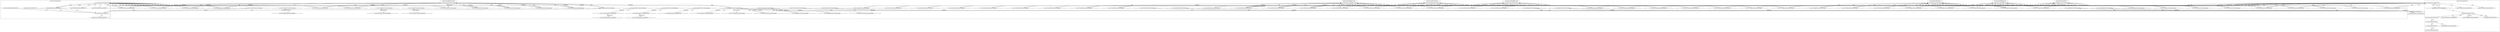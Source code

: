 digraph G {
	"1_fwatchdog#ServerID_6df85d7674-kxx8d"->"10.1.80.1:41958#ServerID_OuterContainerID"[ label="RESPONSE" ];
	"10.1.80.1:41958#ServerID_OuterContainerID"->"1_fwatchdog#ServerID_6df85d7674-kxx8d"[ label="GET" ];
	"10.1.80.1:45282#ServerID_OuterContainerID"->"1_fwatchdog#ServerID_5f846fd567-wptbp"[ label="GET" ];
	"10.1.80.1:45286#ServerID_OuterContainerID"->"1_fwatchdog#ServerID_5f846fd567-wptbp"[ label="GET" ];
	"10.1.80.1:41952#ServerID_OuterContainerID"->"1_fwatchdog#ServerID_6df85d7674-kxx8d"[ label="GET" ];
	"1_fwatchdog#ServerID_5f846fd567-wptbp"->"10.1.80.1:45282#ServerID_OuterContainerID"[ label="RESPONSE" ];
	"1_fwatchdog#ServerID_6df85d7674-kxx8d"->"10.1.80.1:41952#ServerID_OuterContainerID"[ label="RESPONSE" ];
	"1_fwatchdog#ServerID_5f846fd567-wptbp"->"10.1.80.1:45286#ServerID_OuterContainerID"[ label="RESPONSE" ];
	"10.1.80.1:57502#ServerID_OuterContainerID"->"1_fwatchdog#ServerID_68977fd5c9-qtcgc"[ label="GET" ];
	"1_fwatchdog#ServerID_68977fd5c9-qtcgc"->"10.1.80.1:57502#ServerID_OuterContainerID"[ label="RESPONSE" ];
	"10.1.80.1:57504#ServerID_OuterContainerID"->"1_fwatchdog#ServerID_68977fd5c9-qtcgc"[ label="GET" ];
	"1_fwatchdog#ServerID_68977fd5c9-qtcgc"->"10.1.80.1:57504#ServerID_OuterContainerID"[ label="RESPONSE" ];
	"10.1.80.1:55008#ServerID_OuterContainerID"->"1_fwatchdog#ServerID_8665dd9487-tmsd9"[ label="GET" ];
	"10.1.80.1:55006#ServerID_OuterContainerID"->"1_fwatchdog#ServerID_8665dd9487-tmsd9"[ label="GET" ];
	"1_fwatchdog#ServerID_8665dd9487-tmsd9"->"10.1.80.1:55008#ServerID_OuterContainerID"[ label="RESPONSE" ];
	"1_fwatchdog#ServerID_8665dd9487-tmsd9"->"10.1.80.1:55006#ServerID_OuterContainerID"[ label="RESPONSE" ];
	"10.1.80.1:42190#ServerID_OuterContainerID"->"1_fwatchdog#ServerID_5bd30c3565a4"[ label="read" ];
	"10.1.80.1:60592#ServerID_OuterContainerID"->"1_fwatchdog#ServerID_76c96688d7-crgnn"[ label="GET" ];
	"1_fwatchdog#ServerID_76c96688d7-crgnn"->"10.1.80.1:60592#ServerID_OuterContainerID"[ label="RESPONSE" ];
	"10.1.80.1:60590#ServerID_OuterContainerID"->"1_fwatchdog#ServerID_76c96688d7-crgnn"[ label="GET" ];
	"1_fwatchdog#ServerID_76c96688d7-crgnn"->"10.1.80.1:60590#ServerID_OuterContainerID"[ label="RESPONSE" ];
	"10.1.80.1:42222#ServerID_OuterContainerID"->"1_fwatchdog#ServerID_5fff9df6cf-4xmj9"[ label="GET" ];
	"10.1.80.1:42224#ServerID_OuterContainerID"->"1_fwatchdog#ServerID_5fff9df6cf-4xmj9"[ label="GET" ];
	"1_fwatchdog#ServerID_5fff9df6cf-4xmj9"->"10.1.80.1:42222#ServerID_OuterContainerID"[ label="RESPONSE" ];
	"10.1.80.1:42192#ServerID_OuterContainerID"->"1_fwatchdog#ServerID_5bd30c3565a4"[ label="read" ];
	"1_fwatchdog#ServerID_5fff9df6cf-4xmj9"->"10.1.80.1:42224#ServerID_OuterContainerID"[ label="RESPONSE" ];
	"10.1.80.1:45320#ServerID_OuterContainerID"->"1_fwatchdog#ServerID_5f846fd567-wptbp"[ label="GET" ];
	"1_fwatchdog#ServerID_5f846fd567-wptbp"->"10.1.80.1:45320#ServerID_OuterContainerID"[ label="RESPONSE" ];
	"10.1.80.1:45318#ServerID_OuterContainerID"->"1_fwatchdog#ServerID_5f846fd567-wptbp"[ label="GET" ];
	"1_fwatchdog#ServerID_5f846fd567-wptbp"->"10.1.80.1:45318#ServerID_OuterContainerID"[ label="RESPONSE" ];
	"10.1.80.1:41992#ServerID_OuterContainerID"->"1_fwatchdog#ServerID_6df85d7674-kxx8d"[ label="GET" ];
	"10.1.80.1:41994#ServerID_OuterContainerID"->"1_fwatchdog#ServerID_6df85d7674-kxx8d"[ label="GET" ];
	"1_fwatchdog#ServerID_6df85d7674-kxx8d"->"10.1.80.1:41994#ServerID_OuterContainerID"[ label="RESPONSE" ];
	"1_fwatchdog#ServerID_6df85d7674-kxx8d"->"10.1.80.1:41992#ServerID_OuterContainerID"[ label="RESPONSE" ];
	"10.1.80.1:57542#ServerID_OuterContainerID"->"1_fwatchdog#ServerID_68977fd5c9-qtcgc"[ label="GET" ];
	"1_fwatchdog#ServerID_68977fd5c9-qtcgc"->"10.1.80.1:57542#ServerID_OuterContainerID"[ label="RESPONSE" ];
	"1_fwatchdog#ServerID_5bd30c3565a4"->"10.1.80.1:42190#ServerID_OuterContainerID"[ label="write" ];
	"10.1.80.1:57540#ServerID_OuterContainerID"->"1_fwatchdog#ServerID_68977fd5c9-qtcgc"[ label="GET" ];
	"10.1.80.1:55046#ServerID_OuterContainerID"->"1_fwatchdog#ServerID_8665dd9487-tmsd9"[ label="GET" ];
	"1_fwatchdog#ServerID_68977fd5c9-qtcgc"->"10.1.80.1:57540#ServerID_OuterContainerID"[ label="RESPONSE" ];
	"10.1.80.93:56558#ServerID_OuterContainerID"->"1_fwatchdog#ServerID_5f846fd567-wptbp"[ label="POST" ];
	"10.1.80.1:55044#ServerID_OuterContainerID"->"1_fwatchdog#ServerID_8665dd9487-tmsd9"[ label="GET" ];
	"1_fwatchdog#ServerID_8665dd9487-tmsd9"->"10.1.80.1:55046#ServerID_OuterContainerID"[ label="RESPONSE" ];
	"1_fwatchdog#ServerID_8665dd9487-tmsd9"->"10.1.80.1:55044#ServerID_OuterContainerID"[ label="RESPONSE" ];
	"10.1.80.93:42916#ServerID_OuterContainerID"->"1_fwatchdog#ServerID_6df85d7674-kxx8d"[ label="POST" ];
	"1_fwatchdog#ServerID_6df85d7674-kxx8d"->"gateway:8080#ServerID_OuterContainerID"[ label="POST" ];
	"1_fwatchdog#ServerID_6df85d7674-kxx8d"->"10.1.80.93:8080#ServerID_OuterContainerID"[ label="POST" ];
	"1_fwatchdog#ServerID_5f846fd567-wptbp"->"10.1.80.93:56558#ServerID_OuterContainerID"[ label="RESPONSE" ];
	"10.1.80.93:8080#ServerID_OuterContainerID"->"1_fwatchdog#ServerID_6df85d7674-kxx8d"[ label="RESPONSE" ];
	"gateway:8080#ServerID_OuterContainerID"->"1_fwatchdog#ServerID_6df85d7674-kxx8d"[ label="RESPONSE" ];
	"1_fwatchdog#ServerID_6df85d7674-kxx8d"->"10.1.80.93:42916#ServerID_OuterContainerID"[ label="RESPONSE" ];
	"10.1.80.1:60648#ServerID_OuterContainerID"->"1_fwatchdog#ServerID_76c96688d7-crgnn"[ label="GET" ];
	"10.1.80.1:60646#ServerID_OuterContainerID"->"1_fwatchdog#ServerID_76c96688d7-crgnn"[ label="GET" ];
	"1_fwatchdog#ServerID_76c96688d7-crgnn"->"10.1.80.1:60646#ServerID_OuterContainerID"[ label="RESPONSE" ];
	"1_fwatchdog#ServerID_76c96688d7-crgnn"->"10.1.80.1:60648#ServerID_OuterContainerID"[ label="RESPONSE" ];
	"10.1.80.1:42280#ServerID_OuterContainerID"->"1_fwatchdog#ServerID_5fff9df6cf-4xmj9"[ label="GET" ];
	"10.1.80.1:42282#ServerID_OuterContainerID"->"1_fwatchdog#ServerID_5fff9df6cf-4xmj9"[ label="GET" ];
	"1_fwatchdog#ServerID_5fff9df6cf-4xmj9"->"10.1.80.1:42282#ServerID_OuterContainerID"[ label="RESPONSE" ];
	"1_fwatchdog#ServerID_5fff9df6cf-4xmj9"->"10.1.80.1:42280#ServerID_OuterContainerID"[ label="RESPONSE" ];
	"10.1.80.1:45386#ServerID_OuterContainerID"->"1_fwatchdog#ServerID_5f846fd567-wptbp"[ label="GET" ];
	"10.1.80.1:42058#ServerID_OuterContainerID"->"1_fwatchdog#ServerID_6df85d7674-kxx8d"[ label="GET" ];
	"1_fwatchdog#ServerID_6df85d7674-kxx8d"->"10.1.80.1:42058#ServerID_OuterContainerID"[ label="RESPONSE" ];
	"1_fwatchdog#ServerID_5f846fd567-wptbp"->"10.1.80.1:45386#ServerID_OuterContainerID"[ label="RESPONSE" ];
	"10.1.80.1:45384#ServerID_OuterContainerID"->"1_fwatchdog#ServerID_5f846fd567-wptbp"[ label="GET" ];
	"10.1.80.1:42052#ServerID_OuterContainerID"->"1_fwatchdog#ServerID_6df85d7674-kxx8d"[ label="GET" ];
	"1_fwatchdog#ServerID_5f846fd567-wptbp"->"10.1.80.1:45384#ServerID_OuterContainerID"[ label="RESPONSE" ];
	"1_fwatchdog#ServerID_6df85d7674-kxx8d"->"10.1.80.1:42052#ServerID_OuterContainerID"[ label="RESPONSE" ];
	"1_fwatchdog#ServerID_5bd30c3565a4"->"10.1.80.1:42192#ServerID_OuterContainerID"[ label="write" ];
	"10.1.80.1:57602#ServerID_OuterContainerID"->"1_fwatchdog#ServerID_68977fd5c9-qtcgc"[ label="GET" ];
	"1_fwatchdog#ServerID_68977fd5c9-qtcgc"->"10.1.80.1:57602#ServerID_OuterContainerID"[ label="RESPONSE" ];
	"10.1.80.1:57604#ServerID_OuterContainerID"->"1_fwatchdog#ServerID_68977fd5c9-qtcgc"[ label="GET" ];
	"1_fwatchdog#ServerID_68977fd5c9-qtcgc"->"10.1.80.1:57604#ServerID_OuterContainerID"[ label="RESPONSE" ];
	"10.1.80.1:55108#ServerID_OuterContainerID"->"1_fwatchdog#ServerID_8665dd9487-tmsd9"[ label="GET" ];
	"10.1.80.1:55106#ServerID_OuterContainerID"->"1_fwatchdog#ServerID_8665dd9487-tmsd9"[ label="GET" ];
	"1_fwatchdog#ServerID_8665dd9487-tmsd9"->"10.1.80.1:55108#ServerID_OuterContainerID"[ label="RESPONSE" ];
	"10.1.80.1:41952#ServerID_OuterContainerID"->"1_fwatchdog#ServerID_62fde1e95276"[ label="read" ];
	"1_fwatchdog#ServerID_8665dd9487-tmsd9"->"10.1.80.1:55106#ServerID_OuterContainerID"[ label="RESPONSE" ];
	"10.1.80.1:60692#ServerID_OuterContainerID"->"1_fwatchdog#ServerID_76c96688d7-crgnn"[ label="GET" ];
	"10.1.80.1:60690#ServerID_OuterContainerID"->"1_fwatchdog#ServerID_76c96688d7-crgnn"[ label="GET" ];
	"1_fwatchdog#ServerID_76c96688d7-crgnn"->"10.1.80.1:60692#ServerID_OuterContainerID"[ label="RESPONSE" ];
	"1_fwatchdog#ServerID_76c96688d7-crgnn"->"10.1.80.1:60690#ServerID_OuterContainerID"[ label="RESPONSE" ];
	"10.1.80.1:42324#ServerID_OuterContainerID"->"1_fwatchdog#ServerID_5fff9df6cf-4xmj9"[ label="GET" ];
	"10.1.80.1:42325#ServerID_OuterContainerID"->"1_fwatchdog#ServerID_5fff9df6cf-4xmj9"[ label="GET" ];
	"1_fwatchdog#ServerID_5fff9df6cf-4xmj9"->"10.1.80.1:42324#ServerID_OuterContainerID"[ label="RESPONSE" ];
	"1_fwatchdog#ServerID_5fff9df6cf-4xmj9"->"10.1.80.1:42325#ServerID_OuterContainerID"[ label="RESPONSE" ];
	"10.1.80.1:45420#ServerID_OuterContainerID"->"1_fwatchdog#ServerID_5f846fd567-wptbp"[ label="GET" ];
	"10.1.80.1:45286#ServerID_OuterContainerID"->"1_fwatchdog#ServerID_d4490627de97"[ label="read" ];
	"10.1.80.1:45418#ServerID_OuterContainerID"->"1_fwatchdog#ServerID_5f846fd567-wptbp"[ label="GET" ];
	"10.1.80.1:42086#ServerID_OuterContainerID"->"1_fwatchdog#ServerID_6df85d7674-kxx8d"[ label="GET" ];
	"1_fwatchdog#ServerID_5f846fd567-wptbp"->"10.1.80.1:45420#ServerID_OuterContainerID"[ label="RESPONSE" ];
	"1_fwatchdog#ServerID_6df85d7674-kxx8d"->"10.1.80.1:42086#ServerID_OuterContainerID"[ label="RESPONSE" ];
	"1_fwatchdog#ServerID_5f846fd567-wptbp"->"10.1.80.1:45418#ServerID_OuterContainerID"[ label="RESPONSE" ];
	"10.1.80.1:42092#ServerID_OuterContainerID"->"1_fwatchdog#ServerID_6df85d7674-kxx8d"[ label="GET" ];
	"1_fwatchdog#ServerID_d4490627de97"->"10.1.80.1:45286#ServerID_OuterContainerID"[ label="write" ];
	"1_fwatchdog#ServerID_6df85d7674-kxx8d"->"10.1.80.1:42092#ServerID_OuterContainerID"[ label="RESPONSE" ];
	"10.1.80.1:57636#ServerID_OuterContainerID"->"1_fwatchdog#ServerID_68977fd5c9-qtcgc"[ label="GET" ];
	"1_fwatchdog#ServerID_68977fd5c9-qtcgc"->"10.1.80.1:57636#ServerID_OuterContainerID"[ label="RESPONSE" ];
	"10.1.80.1:57638#ServerID_OuterContainerID"->"1_fwatchdog#ServerID_68977fd5c9-qtcgc"[ label="GET" ];
	"1_fwatchdog#ServerID_68977fd5c9-qtcgc"->"10.1.80.1:57638#ServerID_OuterContainerID"[ label="RESPONSE" ];
	"10.1.80.1:55142#ServerID_OuterContainerID"->"1_fwatchdog#ServerID_8665dd9487-tmsd9"[ label="GET" ];
	"1_fwatchdog#ServerID_8665dd9487-tmsd9"->"10.1.80.1:55142#ServerID_OuterContainerID"[ label="RESPONSE" ];
	"10.1.80.1:55140#ServerID_OuterContainerID"->"1_fwatchdog#ServerID_8665dd9487-tmsd9"[ label="GET" ];
	"1_fwatchdog#ServerID_8665dd9487-tmsd9"->"10.1.80.1:55140#ServerID_OuterContainerID"[ label="RESPONSE" ];
	"10.1.80.1:60726#ServerID_OuterContainerID"->"1_fwatchdog#ServerID_76c96688d7-crgnn"[ label="GET" ];
	"10.1.80.1:60724#ServerID_OuterContainerID"->"1_fwatchdog#ServerID_76c96688d7-crgnn"[ label="GET" ];
	"1_fwatchdog#ServerID_76c96688d7-crgnn"->"10.1.80.1:60724#ServerID_OuterContainerID"[ label="RESPONSE" ];
	"1_fwatchdog#ServerID_76c96688d7-crgnn"->"10.1.80.1:60726#ServerID_OuterContainerID"[ label="RESPONSE" ];
	"10.1.80.1:42354#ServerID_OuterContainerID"->"1_fwatchdog#ServerID_5fff9df6cf-4xmj9"[ label="GET" ];
	"1_fwatchdog#ServerID_5fff9df6cf-4xmj9"->"10.1.80.1:42354#ServerID_OuterContainerID"[ label="RESPONSE" ];
	"10.1.80.1:45282#ServerID_OuterContainerID"->"1_fwatchdog#ServerID_d4490627de97"[ label="read" ];
	"10.1.80.1:42356#ServerID_OuterContainerID"->"1_fwatchdog#ServerID_5fff9df6cf-4xmj9"[ label="GET" ];
	"1_fwatchdog#ServerID_5fff9df6cf-4xmj9"->"10.1.80.1:42356#ServerID_OuterContainerID"[ label="RESPONSE" ];
	"10.1.80.1:42122#ServerID_OuterContainerID"->"1_fwatchdog#ServerID_6df85d7674-kxx8d"[ label="GET" ];
	"10.1.80.1:45450#ServerID_OuterContainerID"->"1_fwatchdog#ServerID_5f846fd567-wptbp"[ label="GET" ];
	"1_fwatchdog#ServerID_6df85d7674-kxx8d"->"10.1.80.1:42122#ServerID_OuterContainerID"[ label="RESPONSE" ];
	"10.1.80.1:45448#ServerID_OuterContainerID"->"1_fwatchdog#ServerID_5f846fd567-wptbp"[ label="GET" ];
	"10.1.80.1:42116#ServerID_OuterContainerID"->"1_fwatchdog#ServerID_6df85d7674-kxx8d"[ label="GET" ];
	"1_fwatchdog#ServerID_6df85d7674-kxx8d"->"10.1.80.1:42116#ServerID_OuterContainerID"[ label="RESPONSE" ];
	"1_fwatchdog#ServerID_5f846fd567-wptbp"->"10.1.80.1:45450#ServerID_OuterContainerID"[ label="RESPONSE" ];
	"1_fwatchdog#ServerID_d4490627de97"->"10.1.80.1:45282#ServerID_OuterContainerID"[ label="write" ];
	"1_fwatchdog#ServerID_5f846fd567-wptbp"->"10.1.80.1:45448#ServerID_OuterContainerID"[ label="RESPONSE" ];
	"10.1.80.1:57666#ServerID_OuterContainerID"->"1_fwatchdog#ServerID_68977fd5c9-qtcgc"[ label="GET" ];
	"1_fwatchdog#ServerID_68977fd5c9-qtcgc"->"10.1.80.1:57666#ServerID_OuterContainerID"[ label="RESPONSE" ];
	"10.1.80.1:57668#ServerID_OuterContainerID"->"1_fwatchdog#ServerID_68977fd5c9-qtcgc"[ label="GET" ];
	"1_fwatchdog#ServerID_68977fd5c9-qtcgc"->"10.1.80.1:57668#ServerID_OuterContainerID"[ label="RESPONSE" ];
	"10.1.80.1:55174#ServerID_OuterContainerID"->"1_fwatchdog#ServerID_8665dd9487-tmsd9"[ label="GET" ];
	"1_fwatchdog#ServerID_8665dd9487-tmsd9"->"10.1.80.1:55174#ServerID_OuterContainerID"[ label="RESPONSE" ];
	"10.1.80.1:55176#ServerID_OuterContainerID"->"1_fwatchdog#ServerID_8665dd9487-tmsd9"[ label="GET" ];
	"1_fwatchdog#ServerID_8665dd9487-tmsd9"->"10.1.80.1:55176#ServerID_OuterContainerID"[ label="RESPONSE" ];
	"10.1.80.1:60758#ServerID_OuterContainerID"->"1_fwatchdog#ServerID_76c96688d7-crgnn"[ label="GET" ];
	"10.1.80.1:41958#ServerID_OuterContainerID"->"1_fwatchdog#ServerID_62fde1e95276"[ label="read" ];
	"1_fwatchdog#ServerID_62fde1e95276"->"10.1.80.1:41958#ServerID_OuterContainerID"[ label="write" ];
	"1_fwatchdog#ServerID_62fde1e95276"->"10.1.80.1:41952#ServerID_OuterContainerID"[ label="write" ];
	"10.1.80.1:57502#ServerID_OuterContainerID"->"1_fwatchdog#ServerID_c8cd456c8f13"[ label="read" ];
	"1_fwatchdog#ServerID_c8cd456c8f13"->"10.1.80.1:57502#ServerID_OuterContainerID"[ label="write" ];
	"10.1.80.1:57504#ServerID_OuterContainerID"->"1_fwatchdog#ServerID_c8cd456c8f13"[ label="read" ];
	"1_fwatchdog#ServerID_c8cd456c8f13"->"10.1.80.1:57504#ServerID_OuterContainerID"[ label="write" ];
	"10.1.80.1:42222#ServerID_OuterContainerID"->"1_fwatchdog#ServerID_5bd30c3565a4"[ label="read" ];
	"10.1.80.1:42224#ServerID_OuterContainerID"->"1_fwatchdog#ServerID_5bd30c3565a4"[ label="read" ];
	"1_fwatchdog#ServerID_5bd30c3565a4"->"10.1.80.1:42222#ServerID_OuterContainerID"[ label="write" ];
	"1_fwatchdog#ServerID_5bd30c3565a4"->"10.1.80.1:42224#ServerID_OuterContainerID"[ label="write" ];
	"1_fwatchdog#ServerID_d4490627de97"->"10.1.80.1:45320#ServerID_OuterContainerID"[ label="write" ];
	"10.1.80.1:45320#ServerID_OuterContainerID"->"1_fwatchdog#ServerID_d4490627de97"[ label="read" ];
	"10.1.80.1:45318#ServerID_OuterContainerID"->"1_fwatchdog#ServerID_d4490627de97"[ label="read" ];
	"1_fwatchdog#ServerID_d4490627de97"->"10.1.80.1:45318#ServerID_OuterContainerID"[ label="write" ];
	"10.1.80.1:41994#ServerID_OuterContainerID"->"1_fwatchdog#ServerID_62fde1e95276"[ label="read" ];
	"1_fwatchdog#ServerID_62fde1e95276"->"10.1.80.1:41994#ServerID_OuterContainerID"[ label="write" ];
	"10.1.80.1:41992#ServerID_OuterContainerID"->"1_fwatchdog#ServerID_62fde1e95276"[ label="read" ];
	"1_fwatchdog#ServerID_62fde1e95276"->"10.1.80.1:41992#ServerID_OuterContainerID"[ label="write" ];
	"10.1.80.1:57542#ServerID_OuterContainerID"->"1_fwatchdog#ServerID_c8cd456c8f13"[ label="read" ];
	"1_fwatchdog#ServerID_c8cd456c8f13"->"10.1.80.1:57542#ServerID_OuterContainerID"[ label="write" ];
	"10.1.80.1:57540#ServerID_OuterContainerID"->"1_fwatchdog#ServerID_c8cd456c8f13"[ label="read" ];
	"1_fwatchdog#ServerID_c8cd456c8f13"->"10.1.80.1:57540#ServerID_OuterContainerID"[ label="write" ];
	"10.1.80.93:42916#ServerID_OuterContainerID"->"1_fwatchdog#ServerID_62fde1e95276"[ label="read" ];
	"1_fwatchdog#ServerID_62fde1e95276"->"pipe:[18738494]#ServerID_62fde1e95276"[ label="write" ];
	"1_fwatchdog#ServerID_62fde1e95276"->"localhost:3000#ServerID_62fde1e95276"[ label="connect" ];
	"localhost:3000#ServerID_62fde1e95276"->"1_fwatchdog#ServerID_62fde1e95276"[ label="read" ];
	"1_fwatchdog#ServerID_62fde1e95276"->"localhost:3000#ServerID_62fde1e95276"[ label="write" ];
	"localhost:3000#ServerID_62fde1e95276"->"15_node#ServerID_62fde1e95276"[ label="read" ];
	"15_node#ServerID_62fde1e95276"->"pipe:[18737782]#ServerID_62fde1e95276"[ label="write" ];
	"/etc/hosts#ServerID_62fde1e95276"->"15_node#ServerID_62fde1e95276"[ label="read" ];
	"15_node#ServerID_62fde1e95276"->"10.152.183.10:53#ServerID_OuterContainerID"[ label="sendto" ];
	"/etc/resolv.conf#ServerID_62fde1e95276"->"15_node#ServerID_62fde1e95276"[ label="read" ];
	"10.152.183.10:53#ServerID_OuterContainerID"->"15_node#ServerID_62fde1e95276"[ label="recvfrom" ];
	"1_fwatchdog#ServerID_d4490627de97"->"pipe:[18738433]#ServerID_d4490627de97"[ label="write" ];
	"15_node#ServerID_62fde1e95276"->"gateway:8080#ServerID_OuterContainerID"[ label="connect" ];
	"1_fwatchdog#ServerID_d4490627de97"->"localhost:3000#ServerID_d4490627de97"[ label="write" ];
	"localhost:3000#ServerID_d4490627de97"->"1_fwatchdog#ServerID_d4490627de97"[ label="read" ];
	"1_fwatchdog#ServerID_d4490627de97"->"localhost:3000#ServerID_d4490627de97"[ label="connect" ];
	"10.1.80.93:56558#ServerID_OuterContainerID"->"1_fwatchdog#ServerID_d4490627de97"[ label="read" ];
	"localhost:3000#ServerID_d4490627de97"->"10_node#ServerID_d4490627de97"[ label="read" ];
	"10_node#ServerID_d4490627de97"->"pipe:[18738585]#ServerID_d4490627de97"[ label="write" ];
	"/dev/null#ServerID_d4490627de97"->"10_node#ServerID_d4490627de97"[ label="read" ];
	"pipe:[18738640]#ServerID_d4490627de97"->"10_node#ServerID_d4490627de97"[ label="read" ];
	"10_node#ServerID_d4490627de97"->"pipe:[18738640]#ServerID_d4490627de97"[ label="write" ];
	"26_node#ServerID_d4490627de97"->"26_sh#ServerID_d4490627de97"[ label="execve" ];
	"10_node#ServerID_d4490627de97"->"26_node#ServerID_d4490627de97"[ label="fork" ];
	"26_sh#ServerID_d4490627de97"->"27_sh#ServerID_d4490627de97"[ label="fork" ];
	"26_sh#ServerID_d4490627de97"->"/home/app/3.txt#ServerID_d4490627de97"[ label="write" ];
	"27_sh#ServerID_d4490627de97"->"27_touch#ServerID_d4490627de97"[ label="execve" ];
	"10_node#ServerID_d4490627de97"->"/dev/null#ServerID_d4490627de97"[ label="write" ];
	"1_fwatchdog#ServerID_d4490627de97"->"pipe:[18738434]#ServerID_d4490627de97"[ label="write" ];
	"gateway:8080#ServerID_OuterContainerID"->"15_node#ServerID_62fde1e95276"[ label="read" ];
	"1_fwatchdog#ServerID_d4490627de97"->"10.1.80.93:56558#ServerID_OuterContainerID"[ label="write" ];
	"1_fwatchdog#ServerID_62fde1e95276"->"pipe:[18738495]#ServerID_62fde1e95276"[ label="write" ];
	"1_fwatchdog#ServerID_62fde1e95276"->"10.1.80.93:42916#ServerID_OuterContainerID"[ label="write" ];
	"10.1.80.1:42282#ServerID_OuterContainerID"->"1_fwatchdog#ServerID_5bd30c3565a4"[ label="read" ];
	"10.1.80.1:42280#ServerID_OuterContainerID"->"1_fwatchdog#ServerID_5bd30c3565a4"[ label="read" ];
	"1_fwatchdog#ServerID_5bd30c3565a4"->"10.1.80.1:42282#ServerID_OuterContainerID"[ label="write" ];
	"1_fwatchdog#ServerID_5bd30c3565a4"->"10.1.80.1:42280#ServerID_OuterContainerID"[ label="write" ];
	"10.1.80.1:45384#ServerID_OuterContainerID"->"1_fwatchdog#ServerID_d4490627de97"[ label="read" ];
	"10.1.80.1:42052#ServerID_OuterContainerID"->"1_fwatchdog#ServerID_62fde1e95276"[ label="read" ];
	"10.1.80.1:42058#ServerID_OuterContainerID"->"1_fwatchdog#ServerID_62fde1e95276"[ label="read" ];
	"10.1.80.1:45386#ServerID_OuterContainerID"->"1_fwatchdog#ServerID_d4490627de97"[ label="read" ];
	"1_fwatchdog#ServerID_62fde1e95276"->"10.1.80.1:42058#ServerID_OuterContainerID"[ label="write" ];
	"1_fwatchdog#ServerID_d4490627de97"->"10.1.80.1:45384#ServerID_OuterContainerID"[ label="write" ];
	"1_fwatchdog#ServerID_d4490627de97"->"10.1.80.1:45386#ServerID_OuterContainerID"[ label="write" ];
	"1_fwatchdog#ServerID_62fde1e95276"->"10.1.80.1:42052#ServerID_OuterContainerID"[ label="write" ];
	"10.1.80.1:57604#ServerID_OuterContainerID"->"1_fwatchdog#ServerID_c8cd456c8f13"[ label="read" ];
	"10.1.80.1:57602#ServerID_OuterContainerID"->"1_fwatchdog#ServerID_c8cd456c8f13"[ label="read" ];
	"1_fwatchdog#ServerID_c8cd456c8f13"->"10.1.80.1:57602#ServerID_OuterContainerID"[ label="write" ];
	"1_fwatchdog#ServerID_c8cd456c8f13"->"10.1.80.1:57604#ServerID_OuterContainerID"[ label="write" ];
	"10.1.80.1:42324#ServerID_OuterContainerID"->"1_fwatchdog#ServerID_5bd30c3565a4"[ label="read" ];
	"10.1.80.1:42325#ServerID_OuterContainerID"->"1_fwatchdog#ServerID_5bd30c3565a4"[ label="read" ];
	"1_fwatchdog#ServerID_5bd30c3565a4"->"10.1.80.1:42324#ServerID_OuterContainerID"[ label="write" ];
	"1_fwatchdog#ServerID_5bd30c3565a4"->"10.1.80.1:42325#ServerID_OuterContainerID"[ label="write" ];
	"10.1.80.1:42086#ServerID_OuterContainerID"->"1_fwatchdog#ServerID_62fde1e95276"[ label="read" ];
	"10.1.80.1:45418#ServerID_OuterContainerID"->"1_fwatchdog#ServerID_d4490627de97"[ label="read" ];
	"10.1.80.1:45420#ServerID_OuterContainerID"->"1_fwatchdog#ServerID_d4490627de97"[ label="read" ];
	"10.1.80.1:42092#ServerID_OuterContainerID"->"1_fwatchdog#ServerID_62fde1e95276"[ label="read" ];
	"1_fwatchdog#ServerID_d4490627de97"->"10.1.80.1:45420#ServerID_OuterContainerID"[ label="write" ];
	"1_fwatchdog#ServerID_62fde1e95276"->"10.1.80.1:42086#ServerID_OuterContainerID"[ label="write" ];
	"1_fwatchdog#ServerID_d4490627de97"->"10.1.80.1:45418#ServerID_OuterContainerID"[ label="write" ];
	"1_fwatchdog#ServerID_62fde1e95276"->"10.1.80.1:42092#ServerID_OuterContainerID"[ label="write" ];
	"10.1.80.1:57636#ServerID_OuterContainerID"->"1_fwatchdog#ServerID_c8cd456c8f13"[ label="read" ];
	"1_fwatchdog#ServerID_c8cd456c8f13"->"10.1.80.1:57636#ServerID_OuterContainerID"[ label="write" ];
	"10.1.80.1:57638#ServerID_OuterContainerID"->"1_fwatchdog#ServerID_c8cd456c8f13"[ label="read" ];
	"1_fwatchdog#ServerID_c8cd456c8f13"->"10.1.80.1:57638#ServerID_OuterContainerID"[ label="write" ];
	"10.1.80.1:42356#ServerID_OuterContainerID"->"1_fwatchdog#ServerID_5bd30c3565a4"[ label="read" ];
	"10.1.80.1:42354#ServerID_OuterContainerID"->"1_fwatchdog#ServerID_5bd30c3565a4"[ label="read" ];
	"1_fwatchdog#ServerID_5bd30c3565a4"->"10.1.80.1:42354#ServerID_OuterContainerID"[ label="write" ];
	"1_fwatchdog#ServerID_5bd30c3565a4"->"10.1.80.1:42356#ServerID_OuterContainerID"[ label="write" ];
	"10.1.80.1:42116#ServerID_OuterContainerID"->"1_fwatchdog#ServerID_62fde1e95276"[ label="read" ];
	"10.1.80.1:45448#ServerID_OuterContainerID"->"1_fwatchdog#ServerID_d4490627de97"[ label="read" ];
	"10.1.80.1:45450#ServerID_OuterContainerID"->"1_fwatchdog#ServerID_d4490627de97"[ label="read" ];
	"10.1.80.1:42122#ServerID_OuterContainerID"->"1_fwatchdog#ServerID_62fde1e95276"[ label="read" ];
	"1_fwatchdog#ServerID_62fde1e95276"->"10.1.80.1:42122#ServerID_OuterContainerID"[ label="write" ];
	"1_fwatchdog#ServerID_62fde1e95276"->"10.1.80.1:42116#ServerID_OuterContainerID"[ label="write" ];
	"1_fwatchdog#ServerID_d4490627de97"->"10.1.80.1:45450#ServerID_OuterContainerID"[ label="write" ];
	"1_fwatchdog#ServerID_d4490627de97"->"10.1.80.1:45448#ServerID_OuterContainerID"[ label="write" ];
	"10.1.80.1:57668#ServerID_OuterContainerID"->"1_fwatchdog#ServerID_c8cd456c8f13"[ label="read" ];
	"10.1.80.1:57666#ServerID_OuterContainerID"->"1_fwatchdog#ServerID_c8cd456c8f13"[ label="read" ];
	"1_fwatchdog#ServerID_c8cd456c8f13"->"10.1.80.1:57666#ServerID_OuterContainerID"[ label="write" ];
	"1_fwatchdog#ServerID_c8cd456c8f13"->"10.1.80.1:57668#ServerID_OuterContainerID"[ label="write" ];
	"10.1.80.1:42390#ServerID_OuterContainerID"->"1_fwatchdog#ServerID_5bd30c3565a4"[ label="read" ];
	"10.1.80.1:42388#ServerID_OuterContainerID"->"1_fwatchdog#ServerID_5bd30c3565a4"[ label="read" ];
	"1_fwatchdog#ServerID_5bd30c3565a4"->"10.1.80.1:42390#ServerID_OuterContainerID"[ label="write" ];
	"1_fwatchdog#ServerID_5bd30c3565a4"->"10.1.80.1:42388#ServerID_OuterContainerID"[ label="write" ];
	"10.1.80.1:49368#ServerID_OuterContainerID"->"10.1.80.92:8080#ServerID_OuterContainerID"[ label="GET" ];
	"10.1.80.92:8080#ServerID_OuterContainerID"->"10.1.80.1:49368#ServerID_OuterContainerID"[ label="RESPONSE" ];
	"10.1.80.1:53946#ServerID_OuterContainerID"->"10.1.80.93:8080#ServerID_OuterContainerID"[ label="GET" ];
	"10.1.80.93:8080#ServerID_OuterContainerID"->"10.1.80.1:53946#ServerID_OuterContainerID"[ label="RESPONSE" ];
	"10.1.80.1:57088#ServerID_OuterContainerID"->"10.1.80.109:9090#ServerID_OuterContainerID"[ label="GET" ];
	"10.1.80.109:9090#ServerID_OuterContainerID"->"10.1.80.1:57088#ServerID_OuterContainerID"[ label="RESPONSE" ];
	"10.1.80.1:57090#ServerID_OuterContainerID"->"10.1.80.109:9090#ServerID_OuterContainerID"[ label="GET" ];
	"10.1.80.109:9090#ServerID_OuterContainerID"->"10.1.80.1:57090#ServerID_OuterContainerID"[ label="RESPONSE" ];
	"10.1.80.1:53713#ServerID_OuterContainerID"->"10.1.80.93:8080#ServerID_OuterContainerID"[ label="POST" ];
	"10.1.80.93:8080#ServerID_OuterContainerID"->"10.1.80.1:53713#ServerID_OuterContainerID"[ label="RESPONSE" ];
	"10.1.80.93:8080#ServerID_OuterContainerID"->"10.0.88.125:31112#ServerID_OuterContainerID"[ label="RESPONSE" ];
	"10.1.80.1:56620#ServerID_OuterContainerID"->"10.1.80.111:9093#ServerID_OuterContainerID"[ label="GET" ];
	"10.1.80.111:9093#ServerID_OuterContainerID"->"10.1.80.1:56620#ServerID_OuterContainerID"[ label="RESPONSE" ];
	"10.1.80.1:54012#ServerID_OuterContainerID"->"10.1.80.93:8080#ServerID_OuterContainerID"[ label="GET" ];
	"10.1.80.93:8080#ServerID_OuterContainerID"->"10.1.80.1:54012#ServerID_OuterContainerID"[ label="RESPONSE" ];
	"10.1.80.1:56632#ServerID_OuterContainerID"->"10.1.80.111:9093#ServerID_OuterContainerID"[ label="GET" ];
	"10.1.80.111:9093#ServerID_OuterContainerID"->"10.1.80.1:56632#ServerID_OuterContainerID"[ label="RESPONSE" ];
	"10.1.80.1:36652#ServerID_OuterContainerID"->"10.1.80.92:8181#ServerID_OuterContainerID"[ label="GET" ];
	"10.1.80.92:8181#ServerID_OuterContainerID"->"10.1.80.1:36652#ServerID_OuterContainerID"[ label="RESPONSE" ];
	"10.1.80.1:36192#ServerID_OuterContainerID"->"10.1.80.104:8000#ServerID_OuterContainerID"[ label="GET" ];
	"10.1.80.104:8000#ServerID_OuterContainerID"->"10.1.80.1:36192#ServerID_OuterContainerID"[ label="RESPONSE" ];
	"10.1.80.109:36912#ServerID_OuterContainerID"->"10.1.80.93:8082#ServerID_OuterContainerID"[ label="GET" ];
	"10.1.80.93:8082#ServerID_OuterContainerID"->"10.1.80.109:36912#ServerID_OuterContainerID"[ label="RESPONSE" ];
	"10.1.80.1:54056#ServerID_OuterContainerID"->"10.1.80.93:8080#ServerID_OuterContainerID"[ label="GET" ];
	"10.1.80.93:8080#ServerID_OuterContainerID"->"10.1.80.1:54056#ServerID_OuterContainerID"[ label="RESPONSE" ];
	"10.1.80.1:54088#ServerID_OuterContainerID"->"10.1.80.93:8080#ServerID_OuterContainerID"[ label="GET" ];
	"10.1.80.93:8080#ServerID_OuterContainerID"->"10.1.80.1:54088#ServerID_OuterContainerID"[ label="RESPONSE" ];
	subgraph "clusterServerID_5bd30c3565a4" {
	label="clusterServerID_5bd30c3565a4";
	"1_fwatchdog#ServerID_5bd30c3565a4" [ shape=box ];

}
;
	subgraph "clusterServerID_5f846fd567-wptbp" {
	label="clusterServerID_5f846fd567-wptbp";
	"1_fwatchdog#ServerID_5f846fd567-wptbp" [ shape=box ];

}
;
	subgraph "clusterServerID_5fff9df6cf-4xmj9" {
	label="clusterServerID_5fff9df6cf-4xmj9";
	"1_fwatchdog#ServerID_5fff9df6cf-4xmj9" [ shape=box ];

}
;
	subgraph "clusterServerID_62fde1e95276" {
	label="clusterServerID_62fde1e95276";
	"/etc/hosts#ServerID_62fde1e95276" [ shape=ellipse ];
	"/etc/resolv.conf#ServerID_62fde1e95276" [ shape=ellipse ];
	"15_node#ServerID_62fde1e95276" [ shape=box ];
	"1_fwatchdog#ServerID_62fde1e95276" [ shape=box ];
	"localhost:3000#ServerID_62fde1e95276" [ shape=diamond ];
	"pipe:[18737782]#ServerID_62fde1e95276" [ shape=ellipse ];
	"pipe:[18738494]#ServerID_62fde1e95276" [ shape=ellipse ];
	"pipe:[18738495]#ServerID_62fde1e95276" [ shape=ellipse ];

}
;
	subgraph "clusterServerID_68977fd5c9-qtcgc" {
	label="clusterServerID_68977fd5c9-qtcgc";
	"1_fwatchdog#ServerID_68977fd5c9-qtcgc" [ shape=box ];

}
;
	subgraph "clusterServerID_6df85d7674-kxx8d" {
	label="clusterServerID_6df85d7674-kxx8d";
	"1_fwatchdog#ServerID_6df85d7674-kxx8d" [ shape=box ];

}
;
	subgraph "clusterServerID_76c96688d7-crgnn" {
	label="clusterServerID_76c96688d7-crgnn";
	"1_fwatchdog#ServerID_76c96688d7-crgnn" [ shape=box ];

}
;
	subgraph "clusterServerID_8665dd9487-tmsd9" {
	label="clusterServerID_8665dd9487-tmsd9";
	"1_fwatchdog#ServerID_8665dd9487-tmsd9" [ shape=box ];

}
;
	subgraph "clusterServerID_OuterContainerID" {
	label="clusterServerID_OuterContainerID";
	"10.0.88.125:31112#ServerID_OuterContainerID" [ shape=diamond ];
	"10.1.80.104:8000#ServerID_OuterContainerID" [ shape=diamond ];
	"10.1.80.109:36912#ServerID_OuterContainerID" [ shape=diamond ];
	"10.1.80.109:9090#ServerID_OuterContainerID" [ shape=diamond ];
	"10.1.80.111:9093#ServerID_OuterContainerID" [ shape=diamond ];
	"10.1.80.1:36192#ServerID_OuterContainerID" [ shape=diamond ];
	"10.1.80.1:36652#ServerID_OuterContainerID" [ shape=diamond ];
	"10.1.80.1:41952#ServerID_OuterContainerID" [ shape=diamond ];
	"10.1.80.1:41958#ServerID_OuterContainerID" [ shape=diamond ];
	"10.1.80.1:41992#ServerID_OuterContainerID" [ shape=diamond ];
	"10.1.80.1:41994#ServerID_OuterContainerID" [ shape=diamond ];
	"10.1.80.1:42052#ServerID_OuterContainerID" [ shape=diamond ];
	"10.1.80.1:42058#ServerID_OuterContainerID" [ shape=diamond ];
	"10.1.80.1:42086#ServerID_OuterContainerID" [ shape=diamond ];
	"10.1.80.1:42092#ServerID_OuterContainerID" [ shape=diamond ];
	"10.1.80.1:42116#ServerID_OuterContainerID" [ shape=diamond ];
	"10.1.80.1:42122#ServerID_OuterContainerID" [ shape=diamond ];
	"10.1.80.1:42190#ServerID_OuterContainerID" [ shape=diamond ];
	"10.1.80.1:42192#ServerID_OuterContainerID" [ shape=diamond ];
	"10.1.80.1:42222#ServerID_OuterContainerID" [ shape=diamond ];
	"10.1.80.1:42224#ServerID_OuterContainerID" [ shape=diamond ];
	"10.1.80.1:42280#ServerID_OuterContainerID" [ shape=diamond ];
	"10.1.80.1:42282#ServerID_OuterContainerID" [ shape=diamond ];
	"10.1.80.1:42324#ServerID_OuterContainerID" [ shape=diamond ];
	"10.1.80.1:42325#ServerID_OuterContainerID" [ shape=diamond ];
	"10.1.80.1:42354#ServerID_OuterContainerID" [ shape=diamond ];
	"10.1.80.1:42356#ServerID_OuterContainerID" [ shape=diamond ];
	"10.1.80.1:42388#ServerID_OuterContainerID" [ shape=diamond ];
	"10.1.80.1:42390#ServerID_OuterContainerID" [ shape=diamond ];
	"10.1.80.1:45282#ServerID_OuterContainerID" [ shape=diamond ];
	"10.1.80.1:45286#ServerID_OuterContainerID" [ shape=diamond ];
	"10.1.80.1:45318#ServerID_OuterContainerID" [ shape=diamond ];
	"10.1.80.1:45320#ServerID_OuterContainerID" [ shape=diamond ];
	"10.1.80.1:45384#ServerID_OuterContainerID" [ shape=diamond ];
	"10.1.80.1:45386#ServerID_OuterContainerID" [ shape=diamond ];
	"10.1.80.1:45418#ServerID_OuterContainerID" [ shape=diamond ];
	"10.1.80.1:45420#ServerID_OuterContainerID" [ shape=diamond ];
	"10.1.80.1:45448#ServerID_OuterContainerID" [ shape=diamond ];
	"10.1.80.1:45450#ServerID_OuterContainerID" [ shape=diamond ];
	"10.1.80.1:49368#ServerID_OuterContainerID" [ shape=diamond ];
	"10.1.80.1:53713#ServerID_OuterContainerID" [ shape=diamond ];
	"10.1.80.1:53946#ServerID_OuterContainerID" [ shape=diamond ];
	"10.1.80.1:54012#ServerID_OuterContainerID" [ shape=diamond ];
	"10.1.80.1:54056#ServerID_OuterContainerID" [ shape=diamond ];
	"10.1.80.1:54088#ServerID_OuterContainerID" [ shape=diamond ];
	"10.1.80.1:55006#ServerID_OuterContainerID" [ shape=diamond ];
	"10.1.80.1:55008#ServerID_OuterContainerID" [ shape=diamond ];
	"10.1.80.1:55044#ServerID_OuterContainerID" [ shape=diamond ];
	"10.1.80.1:55046#ServerID_OuterContainerID" [ shape=diamond ];
	"10.1.80.1:55106#ServerID_OuterContainerID" [ shape=diamond ];
	"10.1.80.1:55108#ServerID_OuterContainerID" [ shape=diamond ];
	"10.1.80.1:55140#ServerID_OuterContainerID" [ shape=diamond ];
	"10.1.80.1:55142#ServerID_OuterContainerID" [ shape=diamond ];
	"10.1.80.1:55174#ServerID_OuterContainerID" [ shape=diamond ];
	"10.1.80.1:55176#ServerID_OuterContainerID" [ shape=diamond ];
	"10.1.80.1:56620#ServerID_OuterContainerID" [ shape=diamond ];
	"10.1.80.1:56632#ServerID_OuterContainerID" [ shape=diamond ];
	"10.1.80.1:57088#ServerID_OuterContainerID" [ shape=diamond ];
	"10.1.80.1:57090#ServerID_OuterContainerID" [ shape=diamond ];
	"10.1.80.1:57502#ServerID_OuterContainerID" [ shape=diamond ];
	"10.1.80.1:57504#ServerID_OuterContainerID" [ shape=diamond ];
	"10.1.80.1:57540#ServerID_OuterContainerID" [ shape=diamond ];
	"10.1.80.1:57542#ServerID_OuterContainerID" [ shape=diamond ];
	"10.1.80.1:57602#ServerID_OuterContainerID" [ shape=diamond ];
	"10.1.80.1:57604#ServerID_OuterContainerID" [ shape=diamond ];
	"10.1.80.1:57636#ServerID_OuterContainerID" [ shape=diamond ];
	"10.1.80.1:57638#ServerID_OuterContainerID" [ shape=diamond ];
	"10.1.80.1:57666#ServerID_OuterContainerID" [ shape=diamond ];
	"10.1.80.1:57668#ServerID_OuterContainerID" [ shape=diamond ];
	"10.1.80.1:60590#ServerID_OuterContainerID" [ shape=diamond ];
	"10.1.80.1:60592#ServerID_OuterContainerID" [ shape=diamond ];
	"10.1.80.1:60646#ServerID_OuterContainerID" [ shape=diamond ];
	"10.1.80.1:60648#ServerID_OuterContainerID" [ shape=diamond ];
	"10.1.80.1:60690#ServerID_OuterContainerID" [ shape=diamond ];
	"10.1.80.1:60692#ServerID_OuterContainerID" [ shape=diamond ];
	"10.1.80.1:60724#ServerID_OuterContainerID" [ shape=diamond ];
	"10.1.80.1:60726#ServerID_OuterContainerID" [ shape=diamond ];
	"10.1.80.1:60758#ServerID_OuterContainerID" [ shape=diamond ];
	"10.1.80.92:8080#ServerID_OuterContainerID" [ shape=diamond ];
	"10.1.80.92:8181#ServerID_OuterContainerID" [ shape=diamond ];
	"10.1.80.93:42916#ServerID_OuterContainerID" [ shape=diamond ];
	"10.1.80.93:56558#ServerID_OuterContainerID" [ shape=diamond ];
	"10.1.80.93:8080#ServerID_OuterContainerID" [ shape=diamond ];
	"10.1.80.93:8082#ServerID_OuterContainerID" [ shape=diamond ];
	"10.152.183.10:53#ServerID_OuterContainerID" [ shape=diamond ];
	"gateway:8080#ServerID_OuterContainerID" [ shape=diamond ];

}
;
	subgraph "clusterServerID_c8cd456c8f13" {
	label="clusterServerID_c8cd456c8f13";
	"1_fwatchdog#ServerID_c8cd456c8f13" [ shape=box ];

}
;
	subgraph "clusterServerID_d4490627de97" {
	label="clusterServerID_d4490627de97";
	"/dev/null#ServerID_d4490627de97" [ shape=ellipse ];
	"/home/app/3.txt#ServerID_d4490627de97" [ shape=ellipse ];
	"10_node#ServerID_d4490627de97" [ shape=box ];
	"1_fwatchdog#ServerID_d4490627de97" [ shape=box ];
	"26_node#ServerID_d4490627de97" [ shape=box ];
	"26_sh#ServerID_d4490627de97" [ shape=box ];
	"27_sh#ServerID_d4490627de97" [ shape=box ];
	"27_touch#ServerID_d4490627de97" [ shape=box ];
	"localhost:3000#ServerID_d4490627de97" [ shape=diamond ];
	"pipe:[18738433]#ServerID_d4490627de97" [ shape=ellipse ];
	"pipe:[18738434]#ServerID_d4490627de97" [ shape=ellipse ];
	"pipe:[18738585]#ServerID_d4490627de97" [ shape=ellipse ];
	"pipe:[18738640]#ServerID_d4490627de97" [ shape=ellipse ];

}
;

}
